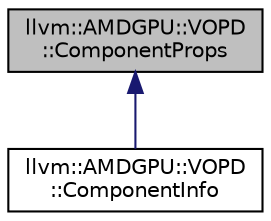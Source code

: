 digraph "llvm::AMDGPU::VOPD::ComponentProps"
{
 // LATEX_PDF_SIZE
  bgcolor="transparent";
  edge [fontname="Helvetica",fontsize="10",labelfontname="Helvetica",labelfontsize="10"];
  node [fontname="Helvetica",fontsize="10",shape=record];
  Node1 [label="llvm::AMDGPU::VOPD\l::ComponentProps",height=0.2,width=0.4,color="black", fillcolor="grey75", style="filled", fontcolor="black",tooltip=" "];
  Node1 -> Node2 [dir="back",color="midnightblue",fontsize="10",style="solid",fontname="Helvetica"];
  Node2 [label="llvm::AMDGPU::VOPD\l::ComponentInfo",height=0.2,width=0.4,color="black",URL="$classllvm_1_1AMDGPU_1_1VOPD_1_1ComponentInfo.html",tooltip=" "];
}
